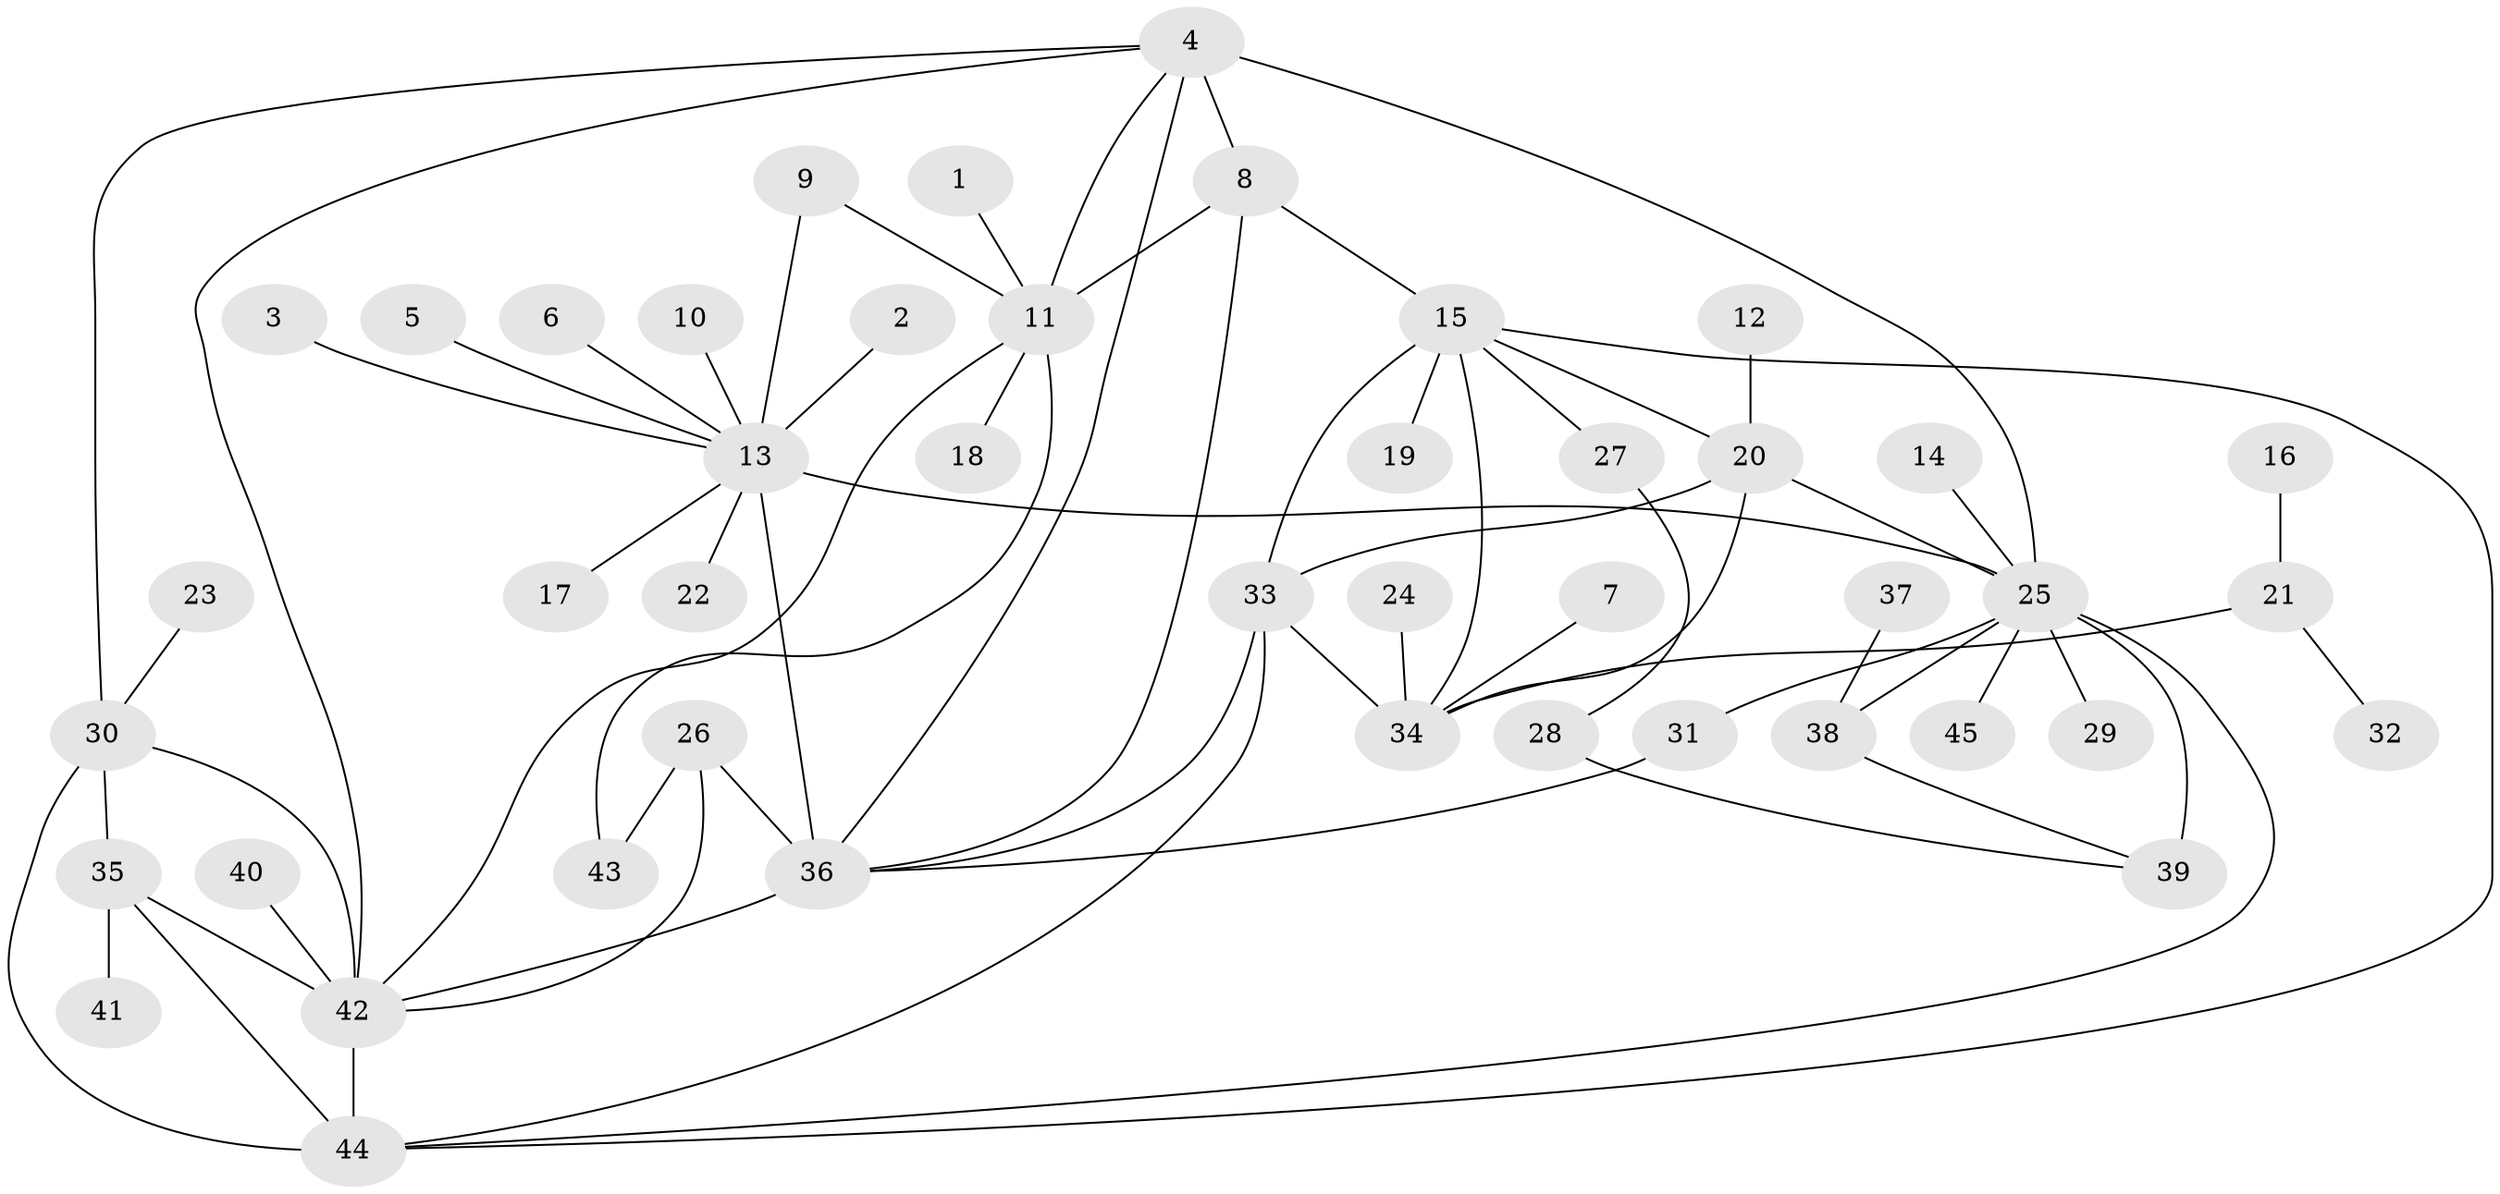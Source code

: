 // original degree distribution, {9: 0.02702702702702703, 8: 0.036036036036036036, 7: 0.05405405405405406, 10: 0.018018018018018018, 6: 0.036036036036036036, 11: 0.018018018018018018, 5: 0.018018018018018018, 4: 0.036036036036036036, 12: 0.009009009009009009, 1: 0.5495495495495496, 2: 0.16216216216216217, 3: 0.036036036036036036}
// Generated by graph-tools (version 1.1) at 2025/37/03/04/25 23:37:35]
// undirected, 45 vertices, 67 edges
graph export_dot {
  node [color=gray90,style=filled];
  1;
  2;
  3;
  4;
  5;
  6;
  7;
  8;
  9;
  10;
  11;
  12;
  13;
  14;
  15;
  16;
  17;
  18;
  19;
  20;
  21;
  22;
  23;
  24;
  25;
  26;
  27;
  28;
  29;
  30;
  31;
  32;
  33;
  34;
  35;
  36;
  37;
  38;
  39;
  40;
  41;
  42;
  43;
  44;
  45;
  1 -- 11 [weight=1.0];
  2 -- 13 [weight=1.0];
  3 -- 13 [weight=1.0];
  4 -- 8 [weight=3.0];
  4 -- 11 [weight=1.0];
  4 -- 25 [weight=1.0];
  4 -- 30 [weight=1.0];
  4 -- 36 [weight=1.0];
  4 -- 42 [weight=1.0];
  5 -- 13 [weight=1.0];
  6 -- 13 [weight=1.0];
  7 -- 34 [weight=1.0];
  8 -- 11 [weight=3.0];
  8 -- 15 [weight=1.0];
  8 -- 36 [weight=1.0];
  9 -- 11 [weight=1.0];
  9 -- 13 [weight=1.0];
  10 -- 13 [weight=1.0];
  11 -- 18 [weight=1.0];
  11 -- 42 [weight=1.0];
  11 -- 43 [weight=1.0];
  12 -- 20 [weight=1.0];
  13 -- 17 [weight=1.0];
  13 -- 22 [weight=1.0];
  13 -- 25 [weight=1.0];
  13 -- 36 [weight=6.0];
  14 -- 25 [weight=1.0];
  15 -- 19 [weight=1.0];
  15 -- 20 [weight=1.0];
  15 -- 27 [weight=1.0];
  15 -- 33 [weight=2.0];
  15 -- 34 [weight=1.0];
  15 -- 44 [weight=1.0];
  16 -- 21 [weight=1.0];
  20 -- 25 [weight=1.0];
  20 -- 33 [weight=2.0];
  20 -- 34 [weight=1.0];
  21 -- 32 [weight=1.0];
  21 -- 34 [weight=1.0];
  23 -- 30 [weight=1.0];
  24 -- 34 [weight=1.0];
  25 -- 29 [weight=1.0];
  25 -- 31 [weight=1.0];
  25 -- 38 [weight=3.0];
  25 -- 39 [weight=3.0];
  25 -- 44 [weight=1.0];
  25 -- 45 [weight=1.0];
  26 -- 36 [weight=1.0];
  26 -- 42 [weight=1.0];
  26 -- 43 [weight=1.0];
  27 -- 28 [weight=1.0];
  28 -- 39 [weight=1.0];
  30 -- 35 [weight=1.0];
  30 -- 42 [weight=1.0];
  30 -- 44 [weight=2.0];
  31 -- 36 [weight=1.0];
  33 -- 34 [weight=2.0];
  33 -- 36 [weight=2.0];
  33 -- 44 [weight=1.0];
  35 -- 41 [weight=1.0];
  35 -- 42 [weight=1.0];
  35 -- 44 [weight=2.0];
  36 -- 42 [weight=1.0];
  37 -- 38 [weight=1.0];
  38 -- 39 [weight=1.0];
  40 -- 42 [weight=2.0];
  42 -- 44 [weight=2.0];
}
